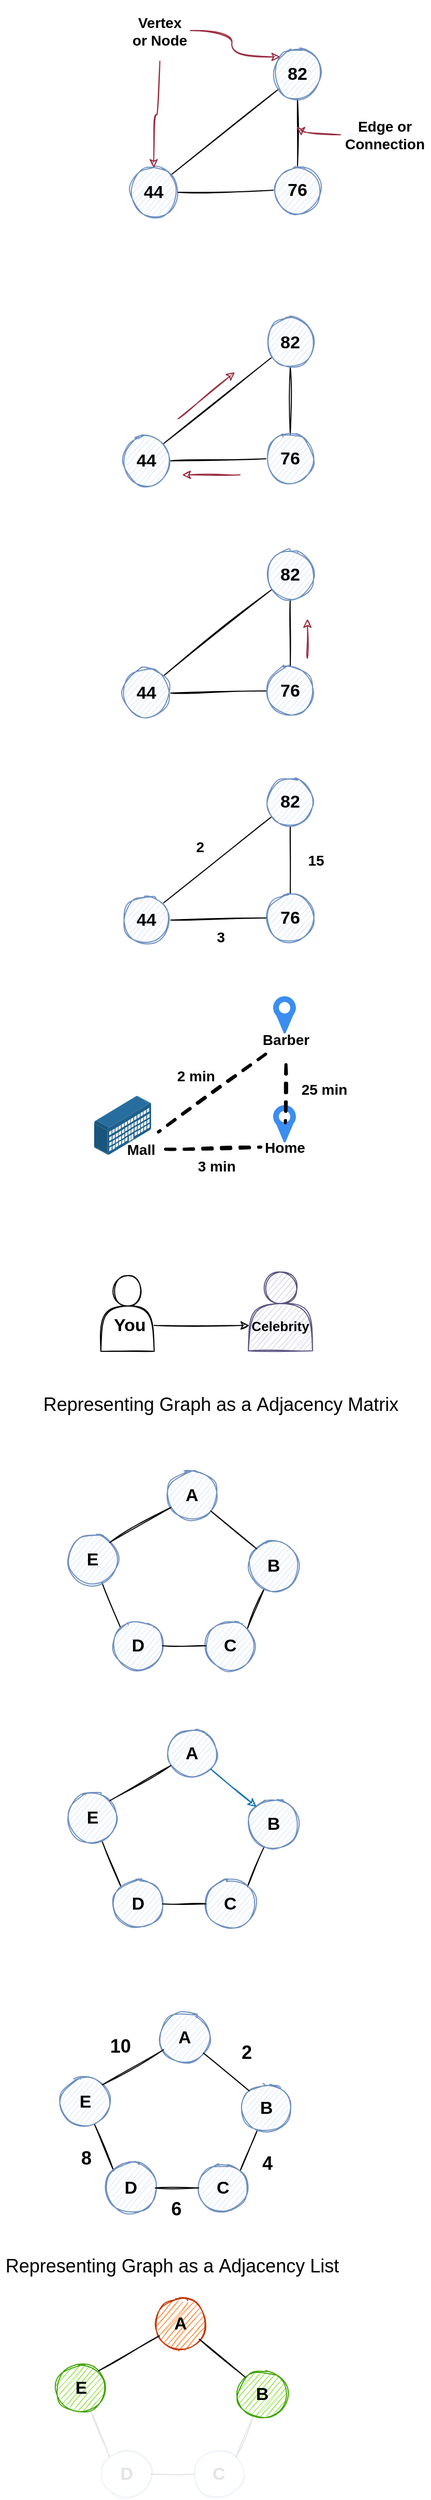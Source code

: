 <mxfile version="13.7.9" type="embed"><diagram id="lMCECdiOliHJ0kIxP1SO" name="Page-1"><mxGraphModel dx="995" dy="-15985" grid="0" gridSize="10" guides="1" tooltips="1" connect="1" arrows="1" fold="1" page="0" pageScale="1" pageWidth="850" pageHeight="1100" background="#ffffff" math="0" shadow="0"><root><mxCell id="0"/><mxCell id="1" parent="0"/><mxCell id="104" value="" style="shape=actor;whiteSpace=wrap;html=1;fillColor=#d0cee2;fontSize=14;strokeColor=#56517e;sketch=1;" parent="1" vertex="1"><mxGeometry x="207" y="17746" width="62" height="76" as="geometry"/></mxCell><mxCell id="95" value="" style="html=1;aspect=fixed;strokeColor=none;shadow=0;align=center;verticalAlign=top;fillColor=#3B8DF1;shape=mxgraph.gcp2.maps_api;fontSize=14;fontColor=#000000;" parent="1" vertex="1"><mxGeometry x="231" y="17480" width="21.96" height="36" as="geometry"/></mxCell><mxCell id="85" value="&lt;font style=&quot;font-size: 14px&quot;&gt;Barber&lt;/font&gt;" style="ellipse;whiteSpace=wrap;html=1;aspect=fixed;sketch=1;fontColor=#000000;fontStyle=1;fillColor=none;strokeColor=none;" parent="1" vertex="1"><mxGeometry x="219" y="17497" width="49" height="49" as="geometry"/></mxCell><mxCell id="93" value="" style="html=1;aspect=fixed;strokeColor=none;shadow=0;align=center;verticalAlign=top;fillColor=#3B8DF1;shape=mxgraph.gcp2.maps_api;fontSize=14;fontColor=#000000;" parent="1" vertex="1"><mxGeometry x="231" y="17585" width="21.96" height="36" as="geometry"/></mxCell><mxCell id="38" style="edgeStyle=none;rounded=0;sketch=1;orthogonalLoop=1;jettySize=auto;html=1;entryX=1;entryY=0;entryDx=0;entryDy=0;strokeColor=#000000;fontColor=#000000;endArrow=none;endFill=0;" parent="1" source="40" target="41" edge="1"><mxGeometry relative="1" as="geometry"/></mxCell><mxCell id="39" style="edgeStyle=none;rounded=0;sketch=1;orthogonalLoop=1;jettySize=auto;html=1;entryX=0.5;entryY=0;entryDx=0;entryDy=0;strokeColor=#000000;fontColor=#000000;endArrow=none;endFill=0;" parent="1" source="40" target="42" edge="1"><mxGeometry relative="1" as="geometry"/></mxCell><mxCell id="40" value="&lt;font style=&quot;font-size: 17px&quot;&gt;82&lt;/font&gt;" style="ellipse;whiteSpace=wrap;html=1;aspect=fixed;fillColor=#dae8fc;strokeColor=#6c8ebf;sketch=1;fontColor=#000000;fontStyle=1" parent="1" vertex="1"><mxGeometry x="231" y="16567" width="47" height="47" as="geometry"/></mxCell><mxCell id="41" value="&lt;font style=&quot;font-size: 17px&quot;&gt;44&lt;/font&gt;" style="ellipse;whiteSpace=wrap;html=1;aspect=fixed;fillColor=#dae8fc;strokeColor=#6c8ebf;sketch=1;fontColor=#000000;fontStyle=1" parent="1" vertex="1"><mxGeometry x="92" y="16681" width="47" height="47" as="geometry"/></mxCell><mxCell id="42" value="&lt;font style=&quot;font-size: 17px&quot;&gt;76&lt;/font&gt;" style="ellipse;whiteSpace=wrap;html=1;aspect=fixed;fillColor=#dae8fc;strokeColor=#6c8ebf;sketch=1;fontColor=#000000;fontStyle=1" parent="1" vertex="1"><mxGeometry x="231" y="16679" width="47" height="47" as="geometry"/></mxCell><mxCell id="47" style="edgeStyle=orthogonalEdgeStyle;rounded=0;orthogonalLoop=1;jettySize=auto;html=1;entryX=0.5;entryY=0;entryDx=0;entryDy=0;endArrow=classic;endFill=1;fontSize=14;fontColor=#000000;curved=1;sketch=1;strokeColor=#992B41;" parent="1" source="43" target="41" edge="1"><mxGeometry relative="1" as="geometry"><mxPoint x="139" y="16599" as="sourcePoint"/></mxGeometry></mxCell><mxCell id="48" style="edgeStyle=orthogonalEdgeStyle;curved=1;rounded=0;orthogonalLoop=1;jettySize=auto;html=1;entryX=0;entryY=0;entryDx=0;entryDy=0;endArrow=classic;endFill=1;fontSize=14;fontColor=#000000;sketch=1;strokeColor=#992B41;" parent="1" source="43" target="40" edge="1"><mxGeometry relative="1" as="geometry"/></mxCell><mxCell id="43" value="&lt;b&gt;Vertex or Node&lt;/b&gt;" style="text;html=1;strokeColor=none;fillColor=none;align=center;verticalAlign=middle;whiteSpace=wrap;rounded=0;fontColor=#000000;fontSize=14;" parent="1" vertex="1"><mxGeometry x="92" y="16519" width="59" height="59" as="geometry"/></mxCell><mxCell id="44" value="&lt;b&gt;Edge or Connection&lt;/b&gt;" style="text;html=1;strokeColor=none;fillColor=none;align=center;verticalAlign=middle;whiteSpace=wrap;rounded=0;fontColor=#000000;fontSize=14;" parent="1" vertex="1"><mxGeometry x="296" y="16628" width="86" height="42" as="geometry"/></mxCell><mxCell id="45" style="edgeStyle=none;rounded=0;sketch=1;orthogonalLoop=1;jettySize=auto;html=1;entryX=0;entryY=0.5;entryDx=0;entryDy=0;strokeColor=#000000;fontColor=#000000;endArrow=none;endFill=0;exitX=1;exitY=0.5;exitDx=0;exitDy=0;" parent="1" source="41" target="42" edge="1"><mxGeometry relative="1" as="geometry"><mxPoint x="204.979" y="16626.413" as="sourcePoint"/><mxPoint x="247.883" y="16695.883" as="targetPoint"/></mxGeometry></mxCell><mxCell id="50" style="edgeStyle=orthogonalEdgeStyle;curved=1;rounded=0;orthogonalLoop=1;jettySize=auto;html=1;endArrow=classic;endFill=1;fontSize=14;fontColor=#000000;sketch=1;strokeColor=#992B41;exitX=0;exitY=0.5;exitDx=0;exitDy=0;" parent="1" source="44" edge="1"><mxGeometry relative="1" as="geometry"><mxPoint x="161" y="16558.471" as="sourcePoint"/><mxPoint x="258" y="16650" as="targetPoint"/></mxGeometry></mxCell><mxCell id="51" style="edgeStyle=none;rounded=0;sketch=1;orthogonalLoop=1;jettySize=auto;html=1;entryX=1;entryY=0;entryDx=0;entryDy=0;strokeColor=#000000;fontColor=#000000;endArrow=none;endFill=0;" parent="1" source="53" target="54" edge="1"><mxGeometry relative="1" as="geometry"/></mxCell><mxCell id="52" style="edgeStyle=none;rounded=0;sketch=1;orthogonalLoop=1;jettySize=auto;html=1;entryX=0.5;entryY=0;entryDx=0;entryDy=0;strokeColor=#000000;fontColor=#000000;endArrow=none;endFill=0;" parent="1" source="53" target="55" edge="1"><mxGeometry relative="1" as="geometry"/></mxCell><mxCell id="53" value="&lt;font style=&quot;font-size: 17px&quot;&gt;82&lt;/font&gt;" style="ellipse;whiteSpace=wrap;html=1;aspect=fixed;fillColor=#dae8fc;strokeColor=#6c8ebf;sketch=1;fontColor=#000000;fontStyle=1" parent="1" vertex="1"><mxGeometry x="224" y="16826" width="47" height="47" as="geometry"/></mxCell><mxCell id="54" value="&lt;font style=&quot;font-size: 17px&quot;&gt;44&lt;/font&gt;" style="ellipse;whiteSpace=wrap;html=1;aspect=fixed;fillColor=#dae8fc;strokeColor=#6c8ebf;sketch=1;fontColor=#000000;fontStyle=1" parent="1" vertex="1"><mxGeometry x="85" y="16940" width="47" height="47" as="geometry"/></mxCell><mxCell id="55" value="&lt;font style=&quot;font-size: 17px&quot;&gt;76&lt;/font&gt;" style="ellipse;whiteSpace=wrap;html=1;aspect=fixed;fillColor=#dae8fc;strokeColor=#6c8ebf;sketch=1;fontColor=#000000;fontStyle=1" parent="1" vertex="1"><mxGeometry x="224" y="16938" width="47" height="47" as="geometry"/></mxCell><mxCell id="60" style="edgeStyle=none;rounded=0;sketch=1;orthogonalLoop=1;jettySize=auto;html=1;entryX=0;entryY=0.5;entryDx=0;entryDy=0;strokeColor=#000000;fontColor=#000000;endArrow=none;endFill=0;exitX=1;exitY=0.5;exitDx=0;exitDy=0;" parent="1" source="54" target="55" edge="1"><mxGeometry relative="1" as="geometry"><mxPoint x="197.979" y="16885.413" as="sourcePoint"/><mxPoint x="240.883" y="16954.883" as="targetPoint"/></mxGeometry></mxCell><mxCell id="63" style="edgeStyle=none;rounded=0;sketch=1;orthogonalLoop=1;jettySize=auto;html=1;entryX=1;entryY=0;entryDx=0;entryDy=0;strokeColor=#000000;fontColor=#000000;endArrow=none;endFill=0;" parent="1" source="65" target="66" edge="1"><mxGeometry relative="1" as="geometry"/></mxCell><mxCell id="64" style="edgeStyle=none;rounded=0;sketch=1;orthogonalLoop=1;jettySize=auto;html=1;entryX=0.5;entryY=0;entryDx=0;entryDy=0;strokeColor=#000000;fontColor=#000000;endArrow=none;endFill=0;" parent="1" source="65" target="67" edge="1"><mxGeometry relative="1" as="geometry"/></mxCell><mxCell id="65" value="&lt;font style=&quot;font-size: 17px&quot;&gt;82&lt;/font&gt;" style="ellipse;whiteSpace=wrap;html=1;aspect=fixed;fillColor=#dae8fc;strokeColor=#6c8ebf;sketch=1;fontColor=#000000;fontStyle=1" parent="1" vertex="1"><mxGeometry x="224" y="17050" width="47" height="47" as="geometry"/></mxCell><mxCell id="66" value="&lt;font style=&quot;font-size: 17px&quot;&gt;44&lt;/font&gt;" style="ellipse;whiteSpace=wrap;html=1;aspect=fixed;fillColor=#dae8fc;strokeColor=#6c8ebf;sketch=1;fontColor=#000000;fontStyle=1" parent="1" vertex="1"><mxGeometry x="85" y="17164" width="47" height="47" as="geometry"/></mxCell><mxCell id="67" value="&lt;font style=&quot;font-size: 17px&quot;&gt;76&lt;/font&gt;" style="ellipse;whiteSpace=wrap;html=1;aspect=fixed;fillColor=#dae8fc;strokeColor=#6c8ebf;sketch=1;fontColor=#000000;fontStyle=1" parent="1" vertex="1"><mxGeometry x="224" y="17162" width="47" height="47" as="geometry"/></mxCell><mxCell id="68" style="edgeStyle=none;rounded=0;sketch=1;orthogonalLoop=1;jettySize=auto;html=1;entryX=0;entryY=0.5;entryDx=0;entryDy=0;strokeColor=#000000;fontColor=#000000;endArrow=none;endFill=0;exitX=1;exitY=0.5;exitDx=0;exitDy=0;" parent="1" source="66" target="67" edge="1"><mxGeometry relative="1" as="geometry"><mxPoint x="197.979" y="17109.413" as="sourcePoint"/><mxPoint x="240.883" y="17178.883" as="targetPoint"/></mxGeometry></mxCell><mxCell id="69" style="edgeStyle=orthogonalEdgeStyle;curved=1;rounded=0;orthogonalLoop=1;jettySize=auto;html=1;endArrow=classic;endFill=1;fontSize=14;fontColor=#000000;sketch=1;strokeColor=#992B41;" parent="1" edge="1"><mxGeometry relative="1" as="geometry"><mxPoint x="264" y="17154" as="sourcePoint"/><mxPoint x="264" y="17116" as="targetPoint"/><Array as="points"><mxPoint x="264" y="17147"/><mxPoint x="264" y="17147"/></Array></mxGeometry></mxCell><mxCell id="70" value="" style="endArrow=classic;html=1;strokeColor=#992B41;fontSize=14;fontColor=#000000;sketch=1;" parent="1" edge="1"><mxGeometry width="50" height="50" relative="1" as="geometry"><mxPoint x="139" y="16923" as="sourcePoint"/><mxPoint x="194" y="16878" as="targetPoint"/></mxGeometry></mxCell><mxCell id="71" value="" style="endArrow=classic;html=1;strokeColor=#992B41;fontSize=14;fontColor=#000000;sketch=1;" parent="1" edge="1"><mxGeometry width="50" height="50" relative="1" as="geometry"><mxPoint x="199" y="16977" as="sourcePoint"/><mxPoint x="143" y="16977" as="targetPoint"/></mxGeometry></mxCell><mxCell id="73" style="edgeStyle=none;rounded=0;sketch=1;orthogonalLoop=1;jettySize=auto;html=1;entryX=1;entryY=0;entryDx=0;entryDy=0;strokeColor=#000000;fontColor=#000000;endArrow=none;endFill=0;" parent="1" source="75" target="76" edge="1"><mxGeometry relative="1" as="geometry"/></mxCell><mxCell id="74" style="edgeStyle=none;rounded=0;sketch=1;orthogonalLoop=1;jettySize=auto;html=1;entryX=0.5;entryY=0;entryDx=0;entryDy=0;strokeColor=#000000;fontColor=#000000;endArrow=none;endFill=0;" parent="1" source="75" target="77" edge="1"><mxGeometry relative="1" as="geometry"/></mxCell><mxCell id="75" value="&lt;font style=&quot;font-size: 17px&quot;&gt;82&lt;/font&gt;" style="ellipse;whiteSpace=wrap;html=1;aspect=fixed;fillColor=#dae8fc;strokeColor=#6c8ebf;sketch=1;fontColor=#000000;fontStyle=1" parent="1" vertex="1"><mxGeometry x="224" y="17269" width="47" height="47" as="geometry"/></mxCell><mxCell id="76" value="&lt;font style=&quot;font-size: 17px&quot;&gt;44&lt;/font&gt;" style="ellipse;whiteSpace=wrap;html=1;aspect=fixed;fillColor=#dae8fc;strokeColor=#6c8ebf;sketch=1;fontColor=#000000;fontStyle=1" parent="1" vertex="1"><mxGeometry x="85" y="17383" width="47" height="47" as="geometry"/></mxCell><mxCell id="77" value="&lt;font style=&quot;font-size: 17px&quot;&gt;76&lt;/font&gt;" style="ellipse;whiteSpace=wrap;html=1;aspect=fixed;fillColor=#dae8fc;strokeColor=#6c8ebf;sketch=1;fontColor=#000000;fontStyle=1" parent="1" vertex="1"><mxGeometry x="224" y="17381" width="47" height="47" as="geometry"/></mxCell><mxCell id="78" style="edgeStyle=none;rounded=0;sketch=1;orthogonalLoop=1;jettySize=auto;html=1;entryX=0;entryY=0.5;entryDx=0;entryDy=0;strokeColor=#000000;fontColor=#000000;endArrow=none;endFill=0;exitX=1;exitY=0.5;exitDx=0;exitDy=0;" parent="1" source="76" target="77" edge="1"><mxGeometry relative="1" as="geometry"><mxPoint x="197.979" y="17328.413" as="sourcePoint"/><mxPoint x="240.883" y="17397.883" as="targetPoint"/></mxGeometry></mxCell><mxCell id="80" value="15" style="text;html=1;align=center;verticalAlign=middle;resizable=0;points=[];autosize=1;fontSize=14;fontColor=#000000;fontStyle=1" parent="1" vertex="1"><mxGeometry x="259" y="17338" width="26" height="21" as="geometry"/></mxCell><mxCell id="81" value="3" style="text;html=1;align=center;verticalAlign=middle;resizable=0;points=[];autosize=1;fontSize=14;fontColor=#000000;fontStyle=1" parent="1" vertex="1"><mxGeometry x="171" y="17412" width="18" height="21" as="geometry"/></mxCell><mxCell id="82" value="2" style="text;html=1;align=center;verticalAlign=middle;resizable=0;points=[];autosize=1;fontSize=14;fontColor=#000000;fontStyle=1" parent="1" vertex="1"><mxGeometry x="151" y="17325" width="18" height="21" as="geometry"/></mxCell><mxCell id="83" style="edgeStyle=none;rounded=0;sketch=1;orthogonalLoop=1;jettySize=auto;html=1;entryX=1;entryY=0;entryDx=0;entryDy=0;strokeColor=#000000;fontColor=#000000;endArrow=none;endFill=0;dashed=1;strokeWidth=3;" parent="1" source="85" target="86" edge="1"><mxGeometry relative="1" as="geometry"/></mxCell><mxCell id="84" style="edgeStyle=none;rounded=0;sketch=1;orthogonalLoop=1;jettySize=auto;html=1;strokeColor=#000000;fontColor=#000000;endArrow=none;endFill=0;strokeWidth=3;dashed=1;" parent="1" source="85" target="87" edge="1"><mxGeometry relative="1" as="geometry"/></mxCell><mxCell id="86" value="&lt;font style=&quot;font-size: 14px&quot;&gt;Mall&lt;/font&gt;" style="ellipse;whiteSpace=wrap;html=1;aspect=fixed;sketch=1;fontColor=#000000;fontStyle=1;fillColor=none;strokeColor=none;" parent="1" vertex="1"><mxGeometry x="80" y="17604" width="47" height="47" as="geometry"/></mxCell><mxCell id="87" value="&lt;font style=&quot;font-size: 14px&quot;&gt;Home&lt;/font&gt;" style="ellipse;whiteSpace=wrap;html=1;aspect=fixed;sketch=1;fontColor=#000000;fontStyle=1;fillColor=none;strokeColor=none;" parent="1" vertex="1"><mxGeometry x="219" y="17602" width="47" height="47" as="geometry"/></mxCell><mxCell id="88" style="edgeStyle=none;rounded=0;sketch=1;orthogonalLoop=1;jettySize=auto;html=1;entryX=0;entryY=0.5;entryDx=0;entryDy=0;strokeColor=#000000;fontColor=#000000;endArrow=none;endFill=0;exitX=1;exitY=0.5;exitDx=0;exitDy=0;dashed=1;strokeWidth=3;" parent="1" source="86" target="87" edge="1"><mxGeometry relative="1" as="geometry"><mxPoint x="192.979" y="17549.413" as="sourcePoint"/><mxPoint x="235.883" y="17618.883" as="targetPoint"/></mxGeometry></mxCell><mxCell id="89" value="25 min" style="text;html=1;align=center;verticalAlign=middle;resizable=0;points=[];autosize=1;fontSize=14;fontColor=#000000;fontStyle=1" parent="1" vertex="1"><mxGeometry x="252.96" y="17559" width="55" height="21" as="geometry"/></mxCell><mxCell id="90" value="3 min" style="text;html=1;align=center;verticalAlign=middle;resizable=0;points=[];autosize=1;fontSize=14;fontColor=#000000;fontStyle=1" parent="1" vertex="1"><mxGeometry x="152" y="17633" width="47" height="21" as="geometry"/></mxCell><mxCell id="91" value="2 min" style="text;html=1;align=center;verticalAlign=middle;resizable=0;points=[];autosize=1;fontSize=14;fontColor=#000000;fontStyle=1" parent="1" vertex="1"><mxGeometry x="132" y="17546" width="47" height="21" as="geometry"/></mxCell><mxCell id="96" value="" style="points=[];aspect=fixed;html=1;align=center;shadow=0;dashed=0;image;image=img/lib/allied_telesis/buildings/Long_Building.svg;fillColor=none;fontSize=14;fontColor=#000000;flipH=1;" parent="1" vertex="1"><mxGeometry x="58" y="17576" width="55.15" height="57" as="geometry"/></mxCell><mxCell id="98" value="&lt;font style=&quot;font-size: 17px&quot;&gt;You&lt;/font&gt;" style="ellipse;whiteSpace=wrap;html=1;aspect=fixed;sketch=1;fontColor=#000000;fontStyle=1;fillColor=none;strokeColor=none;" parent="1" vertex="1"><mxGeometry x="69" y="17774" width="47" height="47" as="geometry"/></mxCell><mxCell id="99" value="&lt;font style=&quot;font-size: 13px&quot;&gt;Celebrity&lt;/font&gt;" style="ellipse;whiteSpace=wrap;html=1;aspect=fixed;sketch=1;fontColor=#000000;fontStyle=1;strokeColor=none;fillColor=none;" parent="1" vertex="1"><mxGeometry x="208" y="17767.5" width="60" height="60" as="geometry"/></mxCell><mxCell id="100" style="edgeStyle=none;rounded=0;sketch=1;orthogonalLoop=1;jettySize=auto;html=1;entryX=0;entryY=0.5;entryDx=0;entryDy=0;strokeColor=#000000;fontColor=#000000;endArrow=classic;endFill=1;exitX=1;exitY=0.5;exitDx=0;exitDy=0;" parent="1" source="98" target="99" edge="1"><mxGeometry relative="1" as="geometry"><mxPoint x="181.979" y="17719.413" as="sourcePoint"/><mxPoint x="224.883" y="17788.883" as="targetPoint"/></mxGeometry></mxCell><mxCell id="103" value="" style="shape=actor;whiteSpace=wrap;html=1;fillColor=none;fontSize=14;fontColor=#000000;strokeColor=#000000;sketch=1;" parent="1" vertex="1"><mxGeometry x="64.5" y="17749.5" width="51.5" height="73" as="geometry"/></mxCell><mxCell id="105" style="edgeStyle=none;rounded=0;sketch=1;orthogonalLoop=1;jettySize=auto;html=1;entryX=0;entryY=0;entryDx=0;entryDy=0;strokeColor=#000000;fontColor=#000000;endArrow=none;endFill=0;" edge="1" source="115" target="108" parent="1"><mxGeometry relative="1" as="geometry"/></mxCell><mxCell id="106" style="edgeStyle=none;rounded=0;sketch=1;orthogonalLoop=1;jettySize=auto;html=1;entryX=1;entryY=0;entryDx=0;entryDy=0;strokeColor=#000000;fontColor=#000000;endArrow=none;endFill=0;" edge="1" source="113" target="109" parent="1"><mxGeometry relative="1" as="geometry"/></mxCell><mxCell id="107" value="&lt;font style=&quot;font-size: 17px&quot;&gt;A&lt;/font&gt;" style="ellipse;whiteSpace=wrap;html=1;aspect=fixed;fillColor=#dae8fc;strokeColor=#6c8ebf;sketch=1;fontColor=#000000;fontStyle=1" vertex="1" parent="1"><mxGeometry x="129" y="17938" width="47" height="47" as="geometry"/></mxCell><mxCell id="108" value="&lt;font style=&quot;font-size: 17px&quot;&gt;D&lt;/font&gt;" style="ellipse;whiteSpace=wrap;html=1;aspect=fixed;fillColor=#dae8fc;strokeColor=#6c8ebf;sketch=1;fontColor=#000000;fontStyle=1" vertex="1" parent="1"><mxGeometry x="77" y="18083" width="47" height="47" as="geometry"/></mxCell><mxCell id="109" value="&lt;font style=&quot;font-size: 17px&quot;&gt;C&lt;/font&gt;" style="ellipse;whiteSpace=wrap;html=1;aspect=fixed;fillColor=#dae8fc;strokeColor=#6c8ebf;sketch=1;fontColor=#000000;fontStyle=1" vertex="1" parent="1"><mxGeometry x="166" y="18083" width="47" height="47" as="geometry"/></mxCell><mxCell id="110" style="edgeStyle=none;rounded=0;sketch=1;orthogonalLoop=1;jettySize=auto;html=1;entryX=0;entryY=0.5;entryDx=0;entryDy=0;strokeColor=#000000;fontColor=#000000;endArrow=none;endFill=0;exitX=1;exitY=0.5;exitDx=0;exitDy=0;" edge="1" source="108" target="109" parent="1"><mxGeometry relative="1" as="geometry"><mxPoint x="179.979" y="18034.413" as="sourcePoint"/><mxPoint x="222.883" y="18103.883" as="targetPoint"/></mxGeometry></mxCell><mxCell id="113" value="&lt;font style=&quot;font-size: 17px&quot;&gt;B&lt;/font&gt;" style="ellipse;whiteSpace=wrap;html=1;aspect=fixed;fillColor=#dae8fc;strokeColor=#6c8ebf;sketch=1;fontColor=#000000;fontStyle=1" vertex="1" parent="1"><mxGeometry x="208" y="18006" width="47" height="47" as="geometry"/></mxCell><mxCell id="114" style="edgeStyle=none;rounded=0;sketch=1;orthogonalLoop=1;jettySize=auto;html=1;entryX=0;entryY=0;entryDx=0;entryDy=0;strokeColor=#000000;fontColor=#000000;endArrow=none;endFill=0;" edge="1" parent="1" source="107" target="113"><mxGeometry relative="1" as="geometry"><mxPoint x="143.232" y="17979.809" as="sourcePoint"/><mxPoint x="229.5" y="18087" as="targetPoint"/></mxGeometry></mxCell><mxCell id="115" value="&lt;font style=&quot;font-size: 17px&quot;&gt;E&lt;/font&gt;" style="ellipse;whiteSpace=wrap;html=1;aspect=fixed;fillColor=#dae8fc;strokeColor=#6c8ebf;sketch=1;fontColor=#000000;fontStyle=1" vertex="1" parent="1"><mxGeometry x="33" y="18000" width="47" height="47" as="geometry"/></mxCell><mxCell id="116" style="edgeStyle=none;rounded=0;sketch=1;orthogonalLoop=1;jettySize=auto;html=1;entryX=1;entryY=0;entryDx=0;entryDy=0;strokeColor=#000000;fontColor=#000000;endArrow=none;endFill=0;" edge="1" parent="1" source="107" target="115"><mxGeometry relative="1" as="geometry"><mxPoint x="125.038" y="17984.744" as="sourcePoint"/><mxPoint x="107.117" y="18095.883" as="targetPoint"/></mxGeometry></mxCell><mxCell id="117" value="&lt;font style=&quot;font-size: 18px&quot; color=&quot;#000000&quot;&gt;Representing Graph as a&amp;nbsp;&lt;/font&gt;&lt;font color=&quot;#000000&quot;&gt;&lt;span style=&quot;font-size: 18px&quot;&gt;Adjacency Matrix&lt;br&gt;&lt;/span&gt;&lt;/font&gt;" style="text;html=1;align=center;verticalAlign=middle;resizable=0;points=[];autosize=1;" vertex="1" parent="1"><mxGeometry x="5" y="17864" width="350" height="20" as="geometry"/></mxCell><mxCell id="119" style="edgeStyle=none;rounded=0;sketch=1;orthogonalLoop=1;jettySize=auto;html=1;entryX=0;entryY=0;entryDx=0;entryDy=0;strokeColor=#000000;fontColor=#000000;endArrow=none;endFill=0;" edge="1" source="127" target="122" parent="1"><mxGeometry relative="1" as="geometry"/></mxCell><mxCell id="120" style="edgeStyle=none;rounded=0;sketch=1;orthogonalLoop=1;jettySize=auto;html=1;entryX=1;entryY=0;entryDx=0;entryDy=0;strokeColor=#000000;fontColor=#000000;endArrow=none;endFill=0;" edge="1" source="125" target="123" parent="1"><mxGeometry relative="1" as="geometry"/></mxCell><mxCell id="121" value="&lt;font style=&quot;font-size: 17px&quot;&gt;A&lt;/font&gt;" style="ellipse;whiteSpace=wrap;html=1;aspect=fixed;fillColor=#dae8fc;strokeColor=#6c8ebf;sketch=1;fontColor=#000000;fontStyle=1" vertex="1" parent="1"><mxGeometry x="129" y="18187" width="47" height="47" as="geometry"/></mxCell><mxCell id="122" value="&lt;font style=&quot;font-size: 17px&quot;&gt;D&lt;/font&gt;" style="ellipse;whiteSpace=wrap;html=1;aspect=fixed;fillColor=#dae8fc;strokeColor=#6c8ebf;sketch=1;fontColor=#000000;fontStyle=1" vertex="1" parent="1"><mxGeometry x="77" y="18332" width="47" height="47" as="geometry"/></mxCell><mxCell id="123" value="&lt;font style=&quot;font-size: 17px&quot;&gt;C&lt;/font&gt;" style="ellipse;whiteSpace=wrap;html=1;aspect=fixed;fillColor=#dae8fc;strokeColor=#6c8ebf;sketch=1;fontColor=#000000;fontStyle=1" vertex="1" parent="1"><mxGeometry x="166" y="18332" width="47" height="47" as="geometry"/></mxCell><mxCell id="124" style="edgeStyle=none;rounded=0;sketch=1;orthogonalLoop=1;jettySize=auto;html=1;entryX=0;entryY=0.5;entryDx=0;entryDy=0;strokeColor=#000000;fontColor=#000000;endArrow=none;endFill=0;exitX=1;exitY=0.5;exitDx=0;exitDy=0;" edge="1" source="122" target="123" parent="1"><mxGeometry relative="1" as="geometry"><mxPoint x="179.979" y="18283.413" as="sourcePoint"/><mxPoint x="222.883" y="18352.883" as="targetPoint"/></mxGeometry></mxCell><mxCell id="125" value="&lt;font style=&quot;font-size: 17px&quot;&gt;B&lt;/font&gt;" style="ellipse;whiteSpace=wrap;html=1;aspect=fixed;fillColor=#dae8fc;strokeColor=#6c8ebf;sketch=1;fontColor=#000000;fontStyle=1" vertex="1" parent="1"><mxGeometry x="208" y="18255" width="47" height="47" as="geometry"/></mxCell><mxCell id="126" style="edgeStyle=none;rounded=0;sketch=1;orthogonalLoop=1;jettySize=auto;html=1;entryX=0;entryY=0;entryDx=0;entryDy=0;strokeColor=#006EAF;fontColor=#000000;endArrow=classic;endFill=1;fillColor=#1ba1e2;" edge="1" source="121" target="125" parent="1"><mxGeometry relative="1" as="geometry"><mxPoint x="143.232" y="18228.809" as="sourcePoint"/><mxPoint x="229.5" y="18336" as="targetPoint"/></mxGeometry></mxCell><mxCell id="127" value="&lt;font style=&quot;font-size: 17px&quot;&gt;E&lt;/font&gt;" style="ellipse;whiteSpace=wrap;html=1;aspect=fixed;fillColor=#dae8fc;strokeColor=#6c8ebf;sketch=1;fontColor=#000000;fontStyle=1" vertex="1" parent="1"><mxGeometry x="33" y="18249" width="47" height="47" as="geometry"/></mxCell><mxCell id="128" style="edgeStyle=none;rounded=0;sketch=1;orthogonalLoop=1;jettySize=auto;html=1;entryX=1;entryY=0;entryDx=0;entryDy=0;strokeColor=#000000;fontColor=#000000;endArrow=none;endFill=0;" edge="1" source="121" target="127" parent="1"><mxGeometry relative="1" as="geometry"><mxPoint x="125.038" y="18233.744" as="sourcePoint"/><mxPoint x="107.117" y="18344.883" as="targetPoint"/></mxGeometry></mxCell><mxCell id="129" style="edgeStyle=none;rounded=0;sketch=1;orthogonalLoop=1;jettySize=auto;html=1;entryX=0;entryY=0;entryDx=0;entryDy=0;strokeColor=#000000;fontColor=#000000;endArrow=none;endFill=0;" edge="1" source="137" target="132" parent="1"><mxGeometry relative="1" as="geometry"/></mxCell><mxCell id="130" style="edgeStyle=none;rounded=0;sketch=1;orthogonalLoop=1;jettySize=auto;html=1;entryX=1;entryY=0;entryDx=0;entryDy=0;strokeColor=#000000;fontColor=#000000;endArrow=none;endFill=0;" edge="1" source="135" target="133" parent="1"><mxGeometry relative="1" as="geometry"/></mxCell><mxCell id="131" value="&lt;font style=&quot;font-size: 17px&quot;&gt;A&lt;/font&gt;" style="ellipse;whiteSpace=wrap;html=1;aspect=fixed;fillColor=#dae8fc;strokeColor=#6c8ebf;sketch=1;fontColor=#000000;fontStyle=1" vertex="1" parent="1"><mxGeometry x="122" y="18461" width="47" height="47" as="geometry"/></mxCell><mxCell id="132" value="&lt;font style=&quot;font-size: 17px&quot;&gt;D&lt;/font&gt;" style="ellipse;whiteSpace=wrap;html=1;aspect=fixed;fillColor=#dae8fc;strokeColor=#6c8ebf;sketch=1;fontColor=#000000;fontStyle=1" vertex="1" parent="1"><mxGeometry x="70" y="18606" width="47" height="47" as="geometry"/></mxCell><mxCell id="133" value="&lt;font style=&quot;font-size: 17px&quot;&gt;C&lt;/font&gt;" style="ellipse;whiteSpace=wrap;html=1;aspect=fixed;fillColor=#dae8fc;strokeColor=#6c8ebf;sketch=1;fontColor=#000000;fontStyle=1" vertex="1" parent="1"><mxGeometry x="159" y="18606" width="47" height="47" as="geometry"/></mxCell><mxCell id="134" style="edgeStyle=none;rounded=0;sketch=1;orthogonalLoop=1;jettySize=auto;html=1;entryX=0;entryY=0.5;entryDx=0;entryDy=0;strokeColor=#000000;fontColor=#000000;endArrow=none;endFill=0;exitX=1;exitY=0.5;exitDx=0;exitDy=0;" edge="1" source="132" target="133" parent="1"><mxGeometry relative="1" as="geometry"><mxPoint x="172.979" y="18557.413" as="sourcePoint"/><mxPoint x="215.883" y="18626.883" as="targetPoint"/></mxGeometry></mxCell><mxCell id="135" value="&lt;font style=&quot;font-size: 17px&quot;&gt;B&lt;/font&gt;" style="ellipse;whiteSpace=wrap;html=1;aspect=fixed;fillColor=#dae8fc;strokeColor=#6c8ebf;sketch=1;fontColor=#000000;fontStyle=1" vertex="1" parent="1"><mxGeometry x="201" y="18529" width="47" height="47" as="geometry"/></mxCell><mxCell id="136" style="edgeStyle=none;rounded=0;sketch=1;orthogonalLoop=1;jettySize=auto;html=1;entryX=0;entryY=0;entryDx=0;entryDy=0;strokeColor=#000000;fontColor=#000000;endArrow=none;endFill=0;" edge="1" source="131" target="135" parent="1"><mxGeometry relative="1" as="geometry"><mxPoint x="136.232" y="18502.809" as="sourcePoint"/><mxPoint x="222.5" y="18610" as="targetPoint"/></mxGeometry></mxCell><mxCell id="137" value="&lt;font style=&quot;font-size: 17px&quot;&gt;E&lt;/font&gt;" style="ellipse;whiteSpace=wrap;html=1;aspect=fixed;fillColor=#dae8fc;strokeColor=#6c8ebf;sketch=1;fontColor=#000000;fontStyle=1" vertex="1" parent="1"><mxGeometry x="26" y="18523" width="47" height="47" as="geometry"/></mxCell><mxCell id="138" style="edgeStyle=none;rounded=0;sketch=1;orthogonalLoop=1;jettySize=auto;html=1;entryX=1;entryY=0;entryDx=0;entryDy=0;strokeColor=#000000;fontColor=#000000;endArrow=none;endFill=0;" edge="1" source="131" target="137" parent="1"><mxGeometry relative="1" as="geometry"><mxPoint x="118.038" y="18507.744" as="sourcePoint"/><mxPoint x="100.117" y="18618.883" as="targetPoint"/></mxGeometry></mxCell><mxCell id="139" value="&lt;font style=&quot;font-size: 18px&quot;&gt;2&lt;/font&gt;" style="text;html=1;align=center;verticalAlign=middle;resizable=0;points=[];autosize=1;fontSize=14;fontColor=#000000;fontStyle=1" vertex="1" parent="1"><mxGeometry x="194.5" y="18487" width="20" height="23" as="geometry"/></mxCell><mxCell id="140" value="&lt;font style=&quot;font-size: 18px&quot;&gt;4&lt;/font&gt;" style="text;html=1;align=center;verticalAlign=middle;resizable=0;points=[];autosize=1;fontSize=14;fontColor=#000000;fontStyle=1" vertex="1" parent="1"><mxGeometry x="214.5" y="18594" width="20" height="23" as="geometry"/></mxCell><mxCell id="141" value="&lt;font style=&quot;font-size: 18px&quot;&gt;6&lt;/font&gt;" style="text;html=1;align=center;verticalAlign=middle;resizable=0;points=[];autosize=1;fontSize=14;fontColor=#000000;fontStyle=1" vertex="1" parent="1"><mxGeometry x="127" y="18638" width="20" height="23" as="geometry"/></mxCell><mxCell id="142" value="&lt;font style=&quot;font-size: 18px&quot;&gt;8&lt;/font&gt;" style="text;html=1;align=center;verticalAlign=middle;resizable=0;points=[];autosize=1;fontSize=14;fontColor=#000000;fontStyle=1" vertex="1" parent="1"><mxGeometry x="39.5" y="18589" width="20" height="23" as="geometry"/></mxCell><mxCell id="143" value="&lt;font style=&quot;font-size: 18px&quot;&gt;10&lt;/font&gt;" style="text;html=1;align=center;verticalAlign=middle;resizable=0;points=[];autosize=1;fontSize=14;fontColor=#000000;fontStyle=1" vertex="1" parent="1"><mxGeometry x="68" y="18481" width="30" height="23" as="geometry"/></mxCell><mxCell id="144" style="edgeStyle=none;rounded=0;sketch=1;orthogonalLoop=1;jettySize=auto;html=1;entryX=0;entryY=0;entryDx=0;entryDy=0;strokeColor=#000000;fontColor=#000000;endArrow=none;endFill=0;opacity=10;textOpacity=10;" edge="1" source="152" target="147" parent="1"><mxGeometry relative="1" as="geometry"/></mxCell><mxCell id="145" style="edgeStyle=none;rounded=0;sketch=1;orthogonalLoop=1;jettySize=auto;html=1;entryX=1;entryY=0;entryDx=0;entryDy=0;strokeColor=#000000;fontColor=#000000;endArrow=none;endFill=0;opacity=10;textOpacity=10;" edge="1" source="150" target="148" parent="1"><mxGeometry relative="1" as="geometry"/></mxCell><mxCell id="146" value="&lt;font style=&quot;font-size: 17px&quot;&gt;A&lt;/font&gt;" style="ellipse;whiteSpace=wrap;html=1;aspect=fixed;fillColor=#fa6800;strokeColor=#C73500;sketch=1;fontStyle=1;fontColor=#000000;" vertex="1" parent="1"><mxGeometry x="118" y="18737" width="47" height="47" as="geometry"/></mxCell><mxCell id="147" value="&lt;font style=&quot;font-size: 17px&quot;&gt;D&lt;/font&gt;" style="ellipse;whiteSpace=wrap;html=1;aspect=fixed;fillColor=#dae8fc;strokeColor=#6c8ebf;sketch=1;fontColor=#000000;fontStyle=1;opacity=10;textOpacity=10;" vertex="1" parent="1"><mxGeometry x="66" y="18882" width="47" height="47" as="geometry"/></mxCell><mxCell id="148" value="&lt;font style=&quot;font-size: 17px&quot;&gt;C&lt;/font&gt;" style="ellipse;whiteSpace=wrap;html=1;aspect=fixed;fillColor=#dae8fc;strokeColor=#6c8ebf;sketch=1;fontColor=#000000;fontStyle=1;opacity=10;textOpacity=10;" vertex="1" parent="1"><mxGeometry x="155" y="18882" width="47" height="47" as="geometry"/></mxCell><mxCell id="149" style="edgeStyle=none;rounded=0;sketch=1;orthogonalLoop=1;jettySize=auto;html=1;entryX=0;entryY=0.5;entryDx=0;entryDy=0;strokeColor=#000000;fontColor=#000000;endArrow=none;endFill=0;exitX=1;exitY=0.5;exitDx=0;exitDy=0;opacity=10;textOpacity=10;" edge="1" source="147" target="148" parent="1"><mxGeometry relative="1" as="geometry"><mxPoint x="168.979" y="18833.413" as="sourcePoint"/><mxPoint x="211.883" y="18902.883" as="targetPoint"/></mxGeometry></mxCell><mxCell id="150" value="&lt;font style=&quot;font-size: 17px&quot;&gt;B&lt;/font&gt;" style="ellipse;whiteSpace=wrap;html=1;aspect=fixed;sketch=1;fontStyle=1;fontColor=#000000;fillColor=#7DDB1E;strokeColor=#3EA300;" vertex="1" parent="1"><mxGeometry x="197" y="18805" width="47" height="47" as="geometry"/></mxCell><mxCell id="151" style="edgeStyle=none;rounded=0;sketch=1;orthogonalLoop=1;jettySize=auto;html=1;entryX=0;entryY=0;entryDx=0;entryDy=0;strokeColor=#000000;fontColor=#000000;endArrow=none;endFill=0;" edge="1" source="146" target="150" parent="1"><mxGeometry relative="1" as="geometry"><mxPoint x="132.232" y="18778.809" as="sourcePoint"/><mxPoint x="218.5" y="18886" as="targetPoint"/></mxGeometry></mxCell><mxCell id="152" value="&lt;font style=&quot;font-size: 17px&quot;&gt;E&lt;/font&gt;" style="ellipse;whiteSpace=wrap;html=1;aspect=fixed;sketch=1;fontStyle=1;fontColor=#000000;fillColor=#7DDB1E;strokeColor=#3EA300;" vertex="1" parent="1"><mxGeometry x="22" y="18799" width="47" height="47" as="geometry"/></mxCell><mxCell id="153" style="edgeStyle=none;rounded=0;sketch=1;orthogonalLoop=1;jettySize=auto;html=1;entryX=1;entryY=0;entryDx=0;entryDy=0;strokeColor=#000000;fontColor=#000000;endArrow=none;endFill=0;" edge="1" source="146" target="152" parent="1"><mxGeometry relative="1" as="geometry"><mxPoint x="114.038" y="18783.744" as="sourcePoint"/><mxPoint x="96.117" y="18894.883" as="targetPoint"/></mxGeometry></mxCell><mxCell id="154" value="&lt;font style=&quot;font-size: 18px&quot; color=&quot;#000000&quot;&gt;Representing Graph as a&amp;nbsp;&lt;/font&gt;&lt;font color=&quot;#000000&quot;&gt;&lt;span style=&quot;font-size: 18px&quot;&gt;Adjacency List&lt;/span&gt;&lt;br&gt;&lt;/font&gt;" style="text;html=1;align=center;verticalAlign=middle;resizable=0;points=[];autosize=1;" vertex="1" parent="1"><mxGeometry x="-32.04" y="18695" width="330" height="20" as="geometry"/></mxCell></root></mxGraphModel></diagram></mxfile>